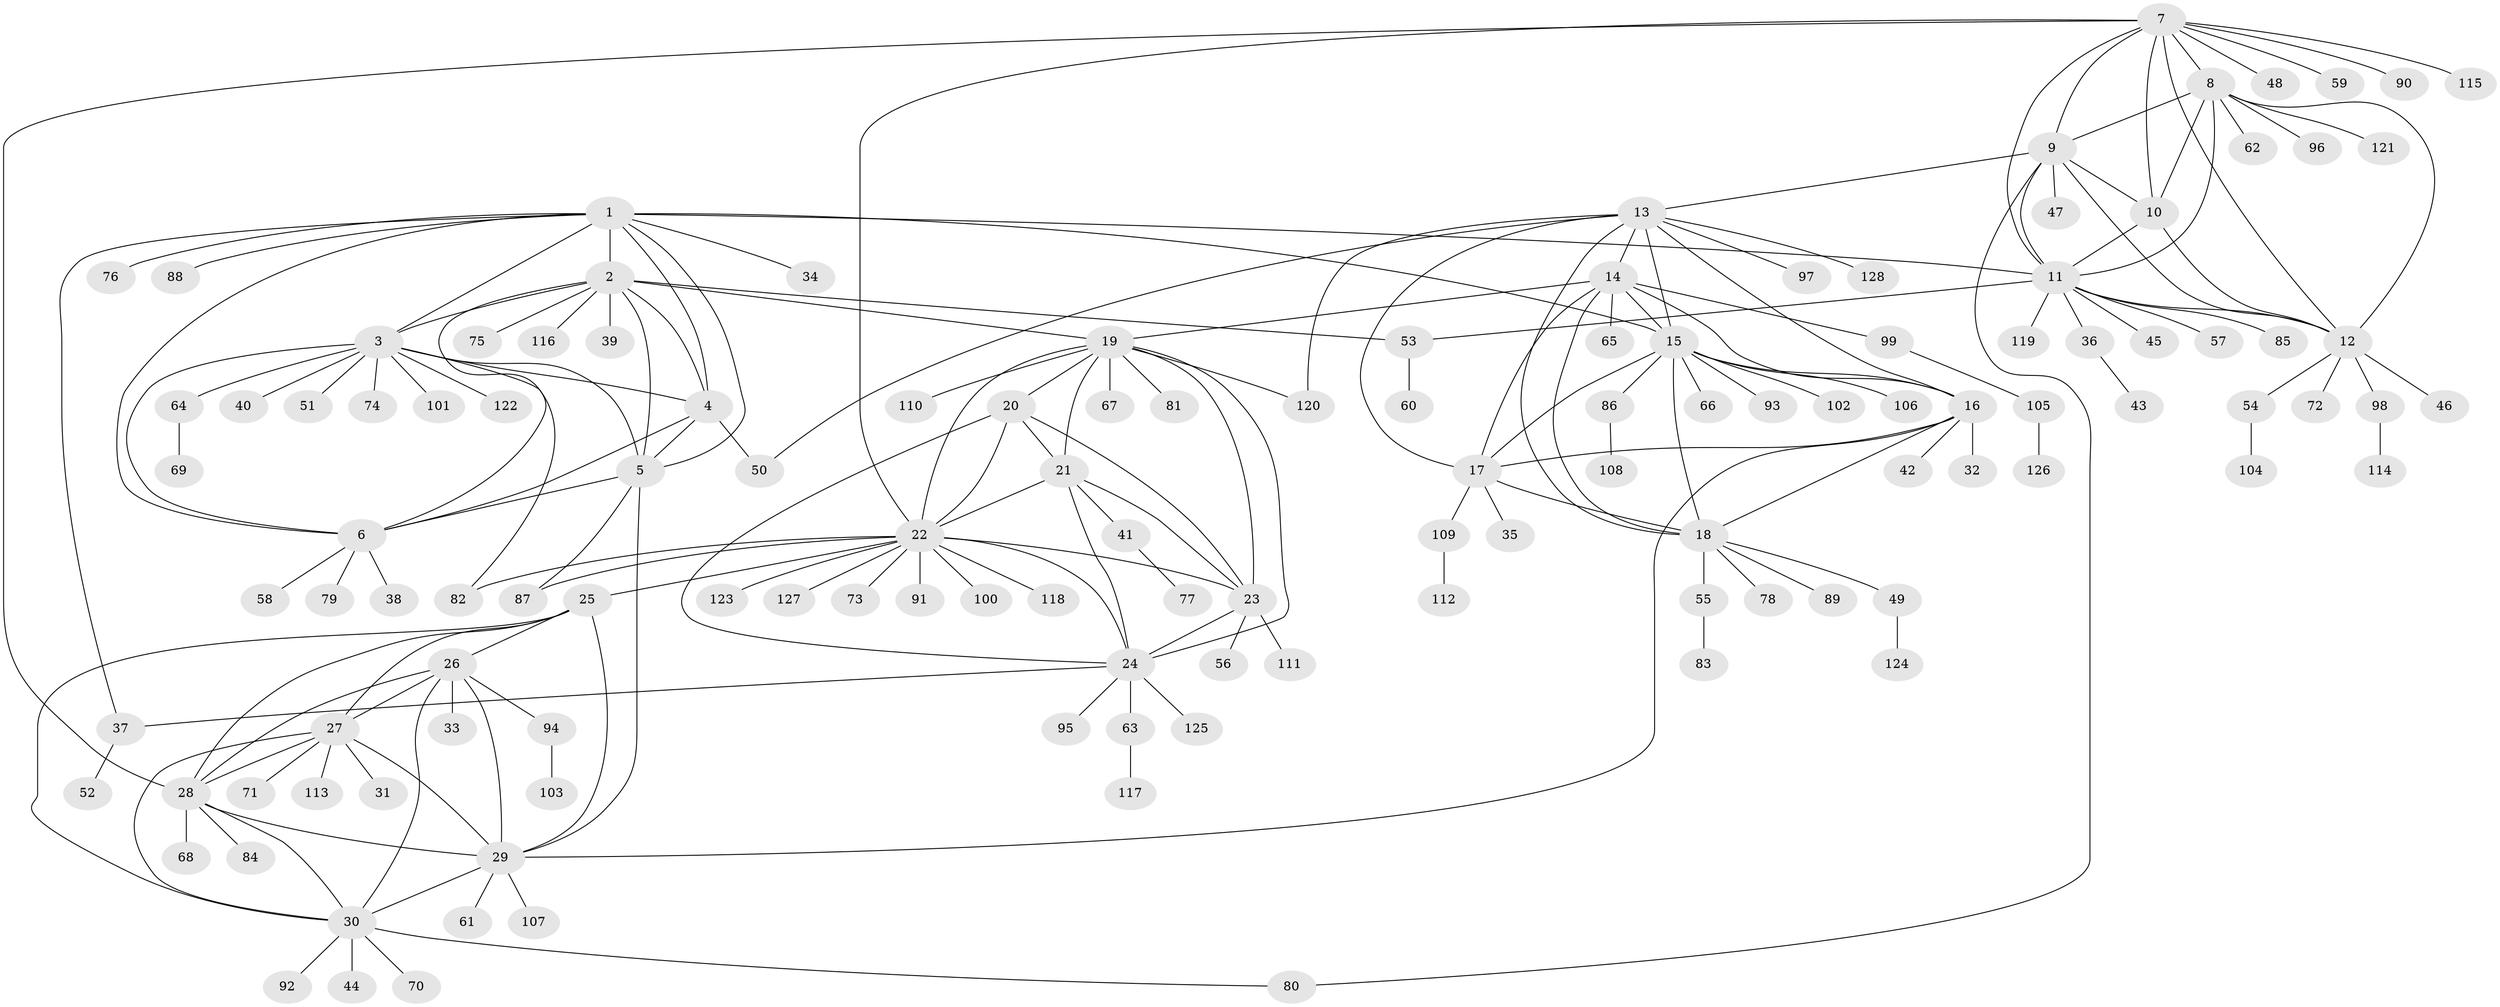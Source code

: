 // Generated by graph-tools (version 1.1) at 2025/11/02/27/25 16:11:30]
// undirected, 128 vertices, 190 edges
graph export_dot {
graph [start="1"]
  node [color=gray90,style=filled];
  1;
  2;
  3;
  4;
  5;
  6;
  7;
  8;
  9;
  10;
  11;
  12;
  13;
  14;
  15;
  16;
  17;
  18;
  19;
  20;
  21;
  22;
  23;
  24;
  25;
  26;
  27;
  28;
  29;
  30;
  31;
  32;
  33;
  34;
  35;
  36;
  37;
  38;
  39;
  40;
  41;
  42;
  43;
  44;
  45;
  46;
  47;
  48;
  49;
  50;
  51;
  52;
  53;
  54;
  55;
  56;
  57;
  58;
  59;
  60;
  61;
  62;
  63;
  64;
  65;
  66;
  67;
  68;
  69;
  70;
  71;
  72;
  73;
  74;
  75;
  76;
  77;
  78;
  79;
  80;
  81;
  82;
  83;
  84;
  85;
  86;
  87;
  88;
  89;
  90;
  91;
  92;
  93;
  94;
  95;
  96;
  97;
  98;
  99;
  100;
  101;
  102;
  103;
  104;
  105;
  106;
  107;
  108;
  109;
  110;
  111;
  112;
  113;
  114;
  115;
  116;
  117;
  118;
  119;
  120;
  121;
  122;
  123;
  124;
  125;
  126;
  127;
  128;
  1 -- 2;
  1 -- 3;
  1 -- 4;
  1 -- 5;
  1 -- 6;
  1 -- 11;
  1 -- 15;
  1 -- 34;
  1 -- 37;
  1 -- 76;
  1 -- 88;
  2 -- 3;
  2 -- 4;
  2 -- 5;
  2 -- 6;
  2 -- 19;
  2 -- 39;
  2 -- 53;
  2 -- 75;
  2 -- 116;
  3 -- 4;
  3 -- 5;
  3 -- 6;
  3 -- 40;
  3 -- 51;
  3 -- 64;
  3 -- 74;
  3 -- 82;
  3 -- 101;
  3 -- 122;
  4 -- 5;
  4 -- 6;
  4 -- 50;
  5 -- 6;
  5 -- 29;
  5 -- 87;
  6 -- 38;
  6 -- 58;
  6 -- 79;
  7 -- 8;
  7 -- 9;
  7 -- 10;
  7 -- 11;
  7 -- 12;
  7 -- 22;
  7 -- 28;
  7 -- 48;
  7 -- 59;
  7 -- 90;
  7 -- 115;
  8 -- 9;
  8 -- 10;
  8 -- 11;
  8 -- 12;
  8 -- 62;
  8 -- 96;
  8 -- 121;
  9 -- 10;
  9 -- 11;
  9 -- 12;
  9 -- 13;
  9 -- 47;
  9 -- 80;
  10 -- 11;
  10 -- 12;
  11 -- 12;
  11 -- 36;
  11 -- 45;
  11 -- 53;
  11 -- 57;
  11 -- 85;
  11 -- 119;
  12 -- 46;
  12 -- 54;
  12 -- 72;
  12 -- 98;
  13 -- 14;
  13 -- 15;
  13 -- 16;
  13 -- 17;
  13 -- 18;
  13 -- 50;
  13 -- 97;
  13 -- 120;
  13 -- 128;
  14 -- 15;
  14 -- 16;
  14 -- 17;
  14 -- 18;
  14 -- 19;
  14 -- 65;
  14 -- 99;
  15 -- 16;
  15 -- 17;
  15 -- 18;
  15 -- 66;
  15 -- 86;
  15 -- 93;
  15 -- 102;
  15 -- 106;
  16 -- 17;
  16 -- 18;
  16 -- 29;
  16 -- 32;
  16 -- 42;
  17 -- 18;
  17 -- 35;
  17 -- 109;
  18 -- 49;
  18 -- 55;
  18 -- 78;
  18 -- 89;
  19 -- 20;
  19 -- 21;
  19 -- 22;
  19 -- 23;
  19 -- 24;
  19 -- 67;
  19 -- 81;
  19 -- 110;
  19 -- 120;
  20 -- 21;
  20 -- 22;
  20 -- 23;
  20 -- 24;
  21 -- 22;
  21 -- 23;
  21 -- 24;
  21 -- 41;
  22 -- 23;
  22 -- 24;
  22 -- 25;
  22 -- 73;
  22 -- 82;
  22 -- 87;
  22 -- 91;
  22 -- 100;
  22 -- 118;
  22 -- 123;
  22 -- 127;
  23 -- 24;
  23 -- 56;
  23 -- 111;
  24 -- 37;
  24 -- 63;
  24 -- 95;
  24 -- 125;
  25 -- 26;
  25 -- 27;
  25 -- 28;
  25 -- 29;
  25 -- 30;
  26 -- 27;
  26 -- 28;
  26 -- 29;
  26 -- 30;
  26 -- 33;
  26 -- 94;
  27 -- 28;
  27 -- 29;
  27 -- 30;
  27 -- 31;
  27 -- 71;
  27 -- 113;
  28 -- 29;
  28 -- 30;
  28 -- 68;
  28 -- 84;
  29 -- 30;
  29 -- 61;
  29 -- 107;
  30 -- 44;
  30 -- 70;
  30 -- 80;
  30 -- 92;
  36 -- 43;
  37 -- 52;
  41 -- 77;
  49 -- 124;
  53 -- 60;
  54 -- 104;
  55 -- 83;
  63 -- 117;
  64 -- 69;
  86 -- 108;
  94 -- 103;
  98 -- 114;
  99 -- 105;
  105 -- 126;
  109 -- 112;
}
